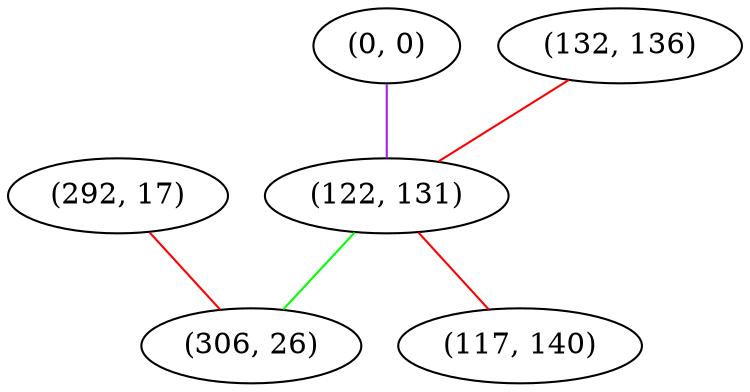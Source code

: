 graph "" {
"(0, 0)";
"(132, 136)";
"(122, 131)";
"(292, 17)";
"(306, 26)";
"(117, 140)";
"(0, 0)" -- "(122, 131)"  [color=purple, key=0, weight=4];
"(132, 136)" -- "(122, 131)"  [color=red, key=0, weight=1];
"(122, 131)" -- "(117, 140)"  [color=red, key=0, weight=1];
"(122, 131)" -- "(306, 26)"  [color=green, key=0, weight=2];
"(292, 17)" -- "(306, 26)"  [color=red, key=0, weight=1];
}

